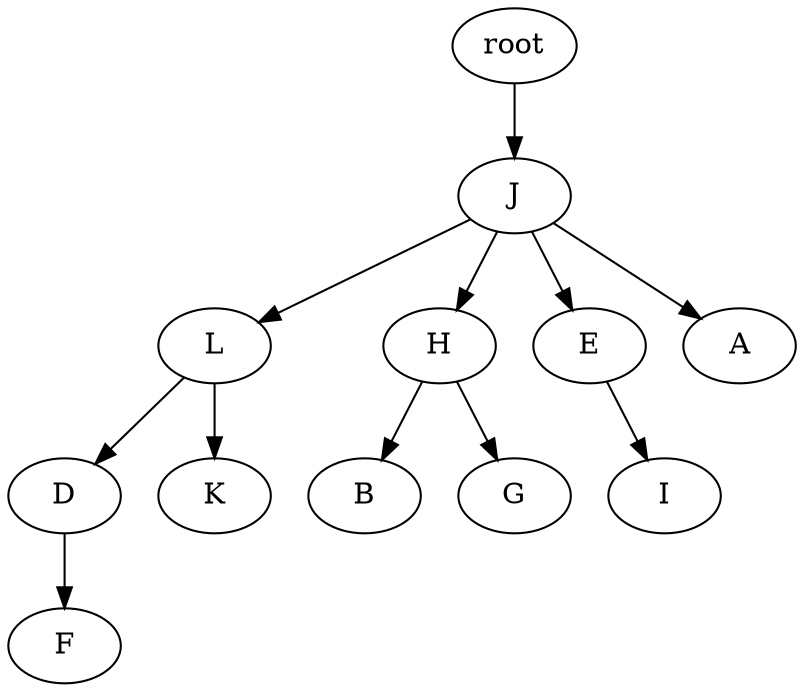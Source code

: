strict digraph G {
	graph [name=G];
	0	[label=root];
	1	[label=J];
	0 -> 1;
	2	[label=L];
	1 -> 2;
	3	[label=H];
	1 -> 3;
	4	[label=E];
	1 -> 4;
	10	[label=A];
	1 -> 10;
	5	[label=D];
	2 -> 5;
	6	[label=K];
	2 -> 6;
	7	[label=B];
	3 -> 7;
	8	[label=G];
	3 -> 8;
	9	[label=I];
	4 -> 9;
	11	[label=F];
	5 -> 11;
}
